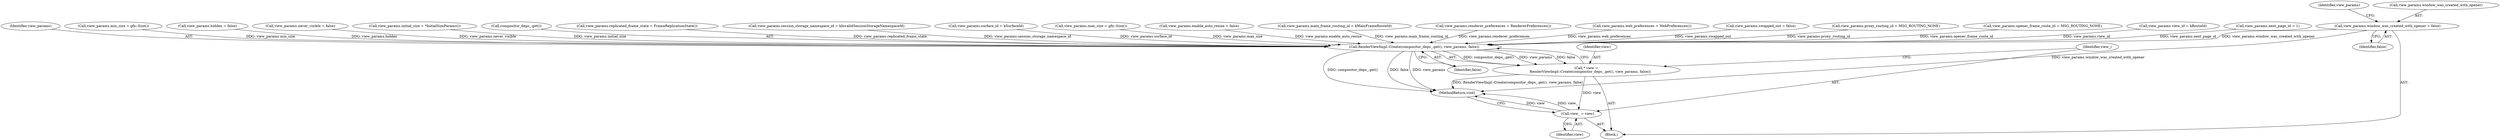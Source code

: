 digraph "0_Chrome_d926098e2e2be270c80a5ba25ab8a611b80b8556@API" {
"1000163" [label="(Call,view_params.window_was_created_with_opener = false)"];
"1000253" [label="(Call,RenderViewImpl::Create(compositor_deps_.get(), view_params, false))"];
"1000251" [label="(Call,* view =\n       RenderViewImpl::Create(compositor_deps_.get(), view_params, false))"];
"1000257" [label="(Call,view_ = view)"];
"1000208" [label="(Call,view_params.proxy_routing_id = MSG_ROUTING_NONE)"];
"1000170" [label="(Identifier,view_params)"];
"1000251" [label="(Call,* view =\n       RenderViewImpl::Create(compositor_deps_.get(), view_params, false))"];
"1000158" [label="(Call,view_params.opener_frame_route_id = MSG_ROUTING_NONE)"];
"1000178" [label="(Call,view_params.view_id = kRouteId)"];
"1000223" [label="(Call,view_params.next_page_id = 1)"];
"1000163" [label="(Call,view_params.window_was_created_with_opener = false)"];
"1000252" [label="(Identifier,view)"];
"1000255" [label="(Identifier,view_params)"];
"1000239" [label="(Call,view_params.min_size = gfx::Size())"];
"1000213" [label="(Call,view_params.hidden = false)"];
"1000218" [label="(Call,view_params.never_visible = false)"];
"1000228" [label="(Call,view_params.initial_size = *InitialSizeParams())"];
"1000101" [label="(Block,)"];
"1000256" [label="(Identifier,false)"];
"1000164" [label="(Call,view_params.window_was_created_with_opener)"];
"1000257" [label="(Call,view_ = view)"];
"1000254" [label="(Call,compositor_deps_.get())"];
"1000203" [label="(Call,view_params.replicated_frame_state = FrameReplicationState())"];
"1000260" [label="(MethodReturn,void)"];
"1000193" [label="(Call,view_params.session_storage_namespace_id = kInvalidSessionStorageNamespaceId)"];
"1000253" [label="(Call,RenderViewImpl::Create(compositor_deps_.get(), view_params, false))"];
"1000188" [label="(Call,view_params.surface_id = kSurfaceId)"];
"1000244" [label="(Call,view_params.max_size = gfx::Size())"];
"1000234" [label="(Call,view_params.enable_auto_resize = false)"];
"1000183" [label="(Call,view_params.main_frame_routing_id = kMainFrameRouteId)"];
"1000167" [label="(Identifier,false)"];
"1000259" [label="(Identifier,view)"];
"1000168" [label="(Call,view_params.renderer_preferences = RendererPreferences())"];
"1000173" [label="(Call,view_params.web_preferences = WebPreferences())"];
"1000198" [label="(Call,view_params.swapped_out = false)"];
"1000258" [label="(Identifier,view_)"];
"1000163" -> "1000101"  [label="AST: "];
"1000163" -> "1000167"  [label="CFG: "];
"1000164" -> "1000163"  [label="AST: "];
"1000167" -> "1000163"  [label="AST: "];
"1000170" -> "1000163"  [label="CFG: "];
"1000163" -> "1000260"  [label="DDG: view_params.window_was_created_with_opener"];
"1000163" -> "1000253"  [label="DDG: view_params.window_was_created_with_opener"];
"1000253" -> "1000251"  [label="AST: "];
"1000253" -> "1000256"  [label="CFG: "];
"1000254" -> "1000253"  [label="AST: "];
"1000255" -> "1000253"  [label="AST: "];
"1000256" -> "1000253"  [label="AST: "];
"1000251" -> "1000253"  [label="CFG: "];
"1000253" -> "1000260"  [label="DDG: view_params"];
"1000253" -> "1000260"  [label="DDG: compositor_deps_.get()"];
"1000253" -> "1000260"  [label="DDG: false"];
"1000253" -> "1000251"  [label="DDG: compositor_deps_.get()"];
"1000253" -> "1000251"  [label="DDG: view_params"];
"1000253" -> "1000251"  [label="DDG: false"];
"1000158" -> "1000253"  [label="DDG: view_params.opener_frame_route_id"];
"1000193" -> "1000253"  [label="DDG: view_params.session_storage_namespace_id"];
"1000208" -> "1000253"  [label="DDG: view_params.proxy_routing_id"];
"1000178" -> "1000253"  [label="DDG: view_params.view_id"];
"1000218" -> "1000253"  [label="DDG: view_params.never_visible"];
"1000183" -> "1000253"  [label="DDG: view_params.main_frame_routing_id"];
"1000228" -> "1000253"  [label="DDG: view_params.initial_size"];
"1000198" -> "1000253"  [label="DDG: view_params.swapped_out"];
"1000244" -> "1000253"  [label="DDG: view_params.max_size"];
"1000173" -> "1000253"  [label="DDG: view_params.web_preferences"];
"1000168" -> "1000253"  [label="DDG: view_params.renderer_preferences"];
"1000234" -> "1000253"  [label="DDG: view_params.enable_auto_resize"];
"1000239" -> "1000253"  [label="DDG: view_params.min_size"];
"1000213" -> "1000253"  [label="DDG: view_params.hidden"];
"1000188" -> "1000253"  [label="DDG: view_params.surface_id"];
"1000223" -> "1000253"  [label="DDG: view_params.next_page_id"];
"1000203" -> "1000253"  [label="DDG: view_params.replicated_frame_state"];
"1000251" -> "1000101"  [label="AST: "];
"1000252" -> "1000251"  [label="AST: "];
"1000258" -> "1000251"  [label="CFG: "];
"1000251" -> "1000260"  [label="DDG: RenderViewImpl::Create(compositor_deps_.get(), view_params, false)"];
"1000251" -> "1000257"  [label="DDG: view"];
"1000257" -> "1000101"  [label="AST: "];
"1000257" -> "1000259"  [label="CFG: "];
"1000258" -> "1000257"  [label="AST: "];
"1000259" -> "1000257"  [label="AST: "];
"1000260" -> "1000257"  [label="CFG: "];
"1000257" -> "1000260"  [label="DDG: view"];
"1000257" -> "1000260"  [label="DDG: view_"];
}
